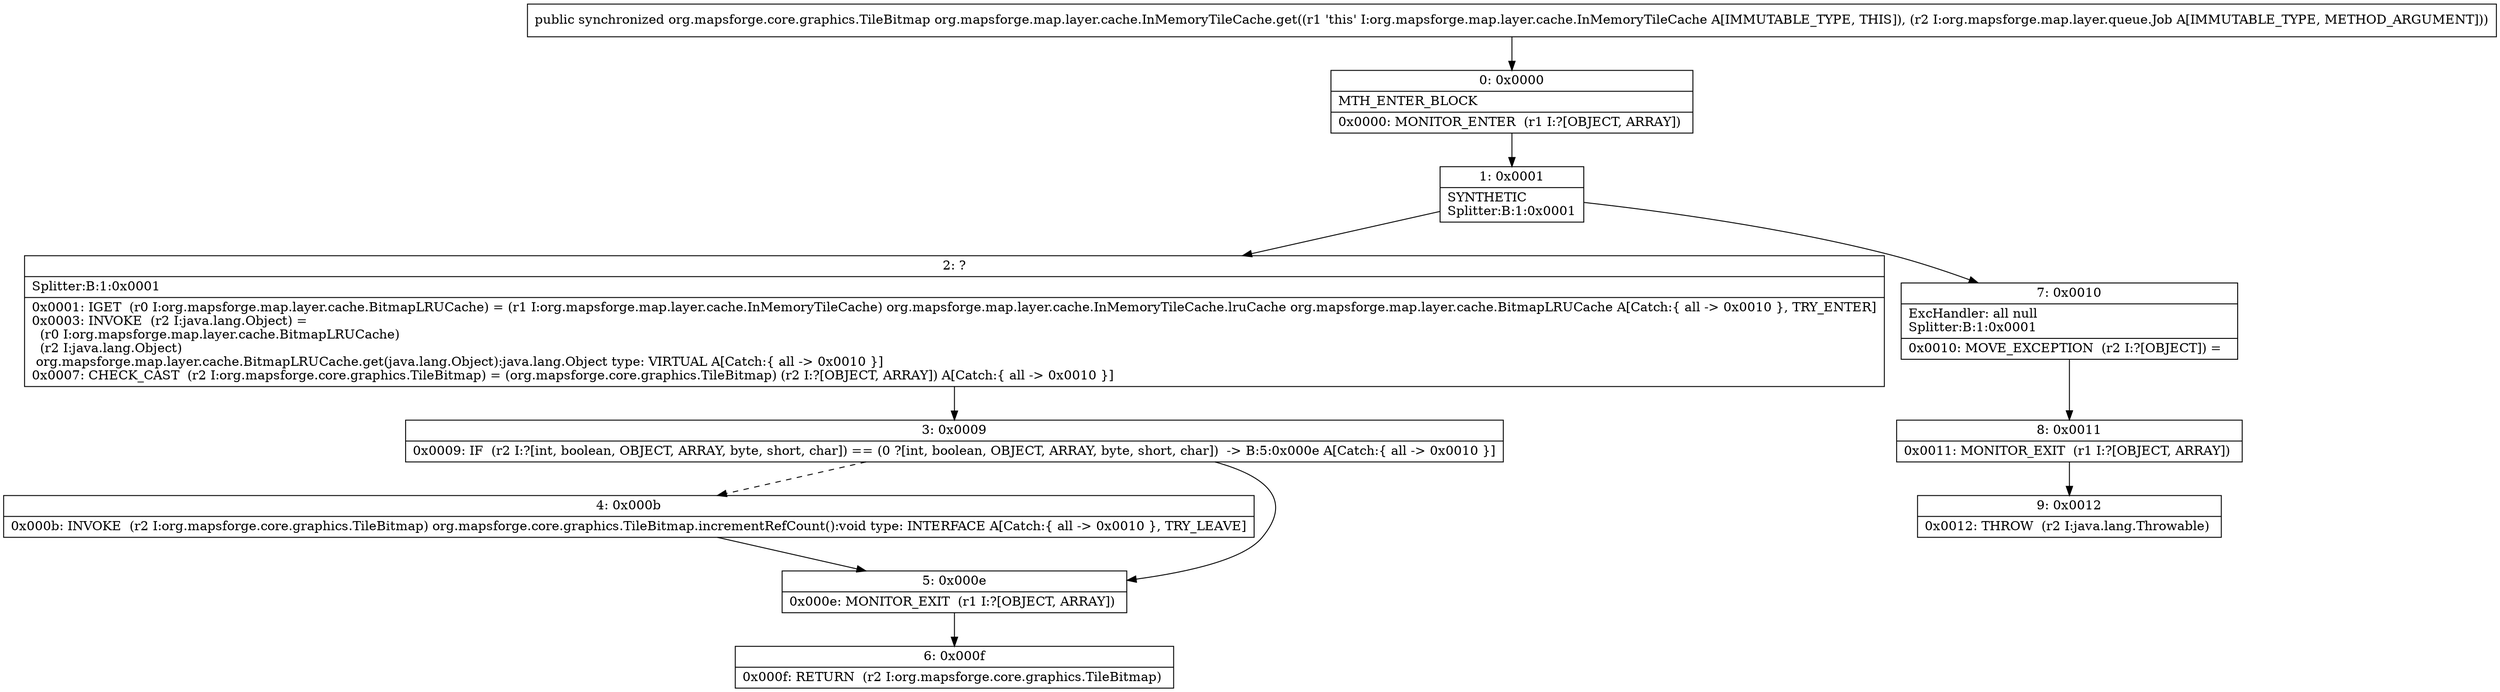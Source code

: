 digraph "CFG fororg.mapsforge.map.layer.cache.InMemoryTileCache.get(Lorg\/mapsforge\/map\/layer\/queue\/Job;)Lorg\/mapsforge\/core\/graphics\/TileBitmap;" {
Node_0 [shape=record,label="{0\:\ 0x0000|MTH_ENTER_BLOCK\l|0x0000: MONITOR_ENTER  (r1 I:?[OBJECT, ARRAY]) \l}"];
Node_1 [shape=record,label="{1\:\ 0x0001|SYNTHETIC\lSplitter:B:1:0x0001\l}"];
Node_2 [shape=record,label="{2\:\ ?|Splitter:B:1:0x0001\l|0x0001: IGET  (r0 I:org.mapsforge.map.layer.cache.BitmapLRUCache) = (r1 I:org.mapsforge.map.layer.cache.InMemoryTileCache) org.mapsforge.map.layer.cache.InMemoryTileCache.lruCache org.mapsforge.map.layer.cache.BitmapLRUCache A[Catch:\{ all \-\> 0x0010 \}, TRY_ENTER]\l0x0003: INVOKE  (r2 I:java.lang.Object) = \l  (r0 I:org.mapsforge.map.layer.cache.BitmapLRUCache)\l  (r2 I:java.lang.Object)\l org.mapsforge.map.layer.cache.BitmapLRUCache.get(java.lang.Object):java.lang.Object type: VIRTUAL A[Catch:\{ all \-\> 0x0010 \}]\l0x0007: CHECK_CAST  (r2 I:org.mapsforge.core.graphics.TileBitmap) = (org.mapsforge.core.graphics.TileBitmap) (r2 I:?[OBJECT, ARRAY]) A[Catch:\{ all \-\> 0x0010 \}]\l}"];
Node_3 [shape=record,label="{3\:\ 0x0009|0x0009: IF  (r2 I:?[int, boolean, OBJECT, ARRAY, byte, short, char]) == (0 ?[int, boolean, OBJECT, ARRAY, byte, short, char])  \-\> B:5:0x000e A[Catch:\{ all \-\> 0x0010 \}]\l}"];
Node_4 [shape=record,label="{4\:\ 0x000b|0x000b: INVOKE  (r2 I:org.mapsforge.core.graphics.TileBitmap) org.mapsforge.core.graphics.TileBitmap.incrementRefCount():void type: INTERFACE A[Catch:\{ all \-\> 0x0010 \}, TRY_LEAVE]\l}"];
Node_5 [shape=record,label="{5\:\ 0x000e|0x000e: MONITOR_EXIT  (r1 I:?[OBJECT, ARRAY]) \l}"];
Node_6 [shape=record,label="{6\:\ 0x000f|0x000f: RETURN  (r2 I:org.mapsforge.core.graphics.TileBitmap) \l}"];
Node_7 [shape=record,label="{7\:\ 0x0010|ExcHandler: all null\lSplitter:B:1:0x0001\l|0x0010: MOVE_EXCEPTION  (r2 I:?[OBJECT]) =  \l}"];
Node_8 [shape=record,label="{8\:\ 0x0011|0x0011: MONITOR_EXIT  (r1 I:?[OBJECT, ARRAY]) \l}"];
Node_9 [shape=record,label="{9\:\ 0x0012|0x0012: THROW  (r2 I:java.lang.Throwable) \l}"];
MethodNode[shape=record,label="{public synchronized org.mapsforge.core.graphics.TileBitmap org.mapsforge.map.layer.cache.InMemoryTileCache.get((r1 'this' I:org.mapsforge.map.layer.cache.InMemoryTileCache A[IMMUTABLE_TYPE, THIS]), (r2 I:org.mapsforge.map.layer.queue.Job A[IMMUTABLE_TYPE, METHOD_ARGUMENT])) }"];
MethodNode -> Node_0;
Node_0 -> Node_1;
Node_1 -> Node_2;
Node_1 -> Node_7;
Node_2 -> Node_3;
Node_3 -> Node_4[style=dashed];
Node_3 -> Node_5;
Node_4 -> Node_5;
Node_5 -> Node_6;
Node_7 -> Node_8;
Node_8 -> Node_9;
}


